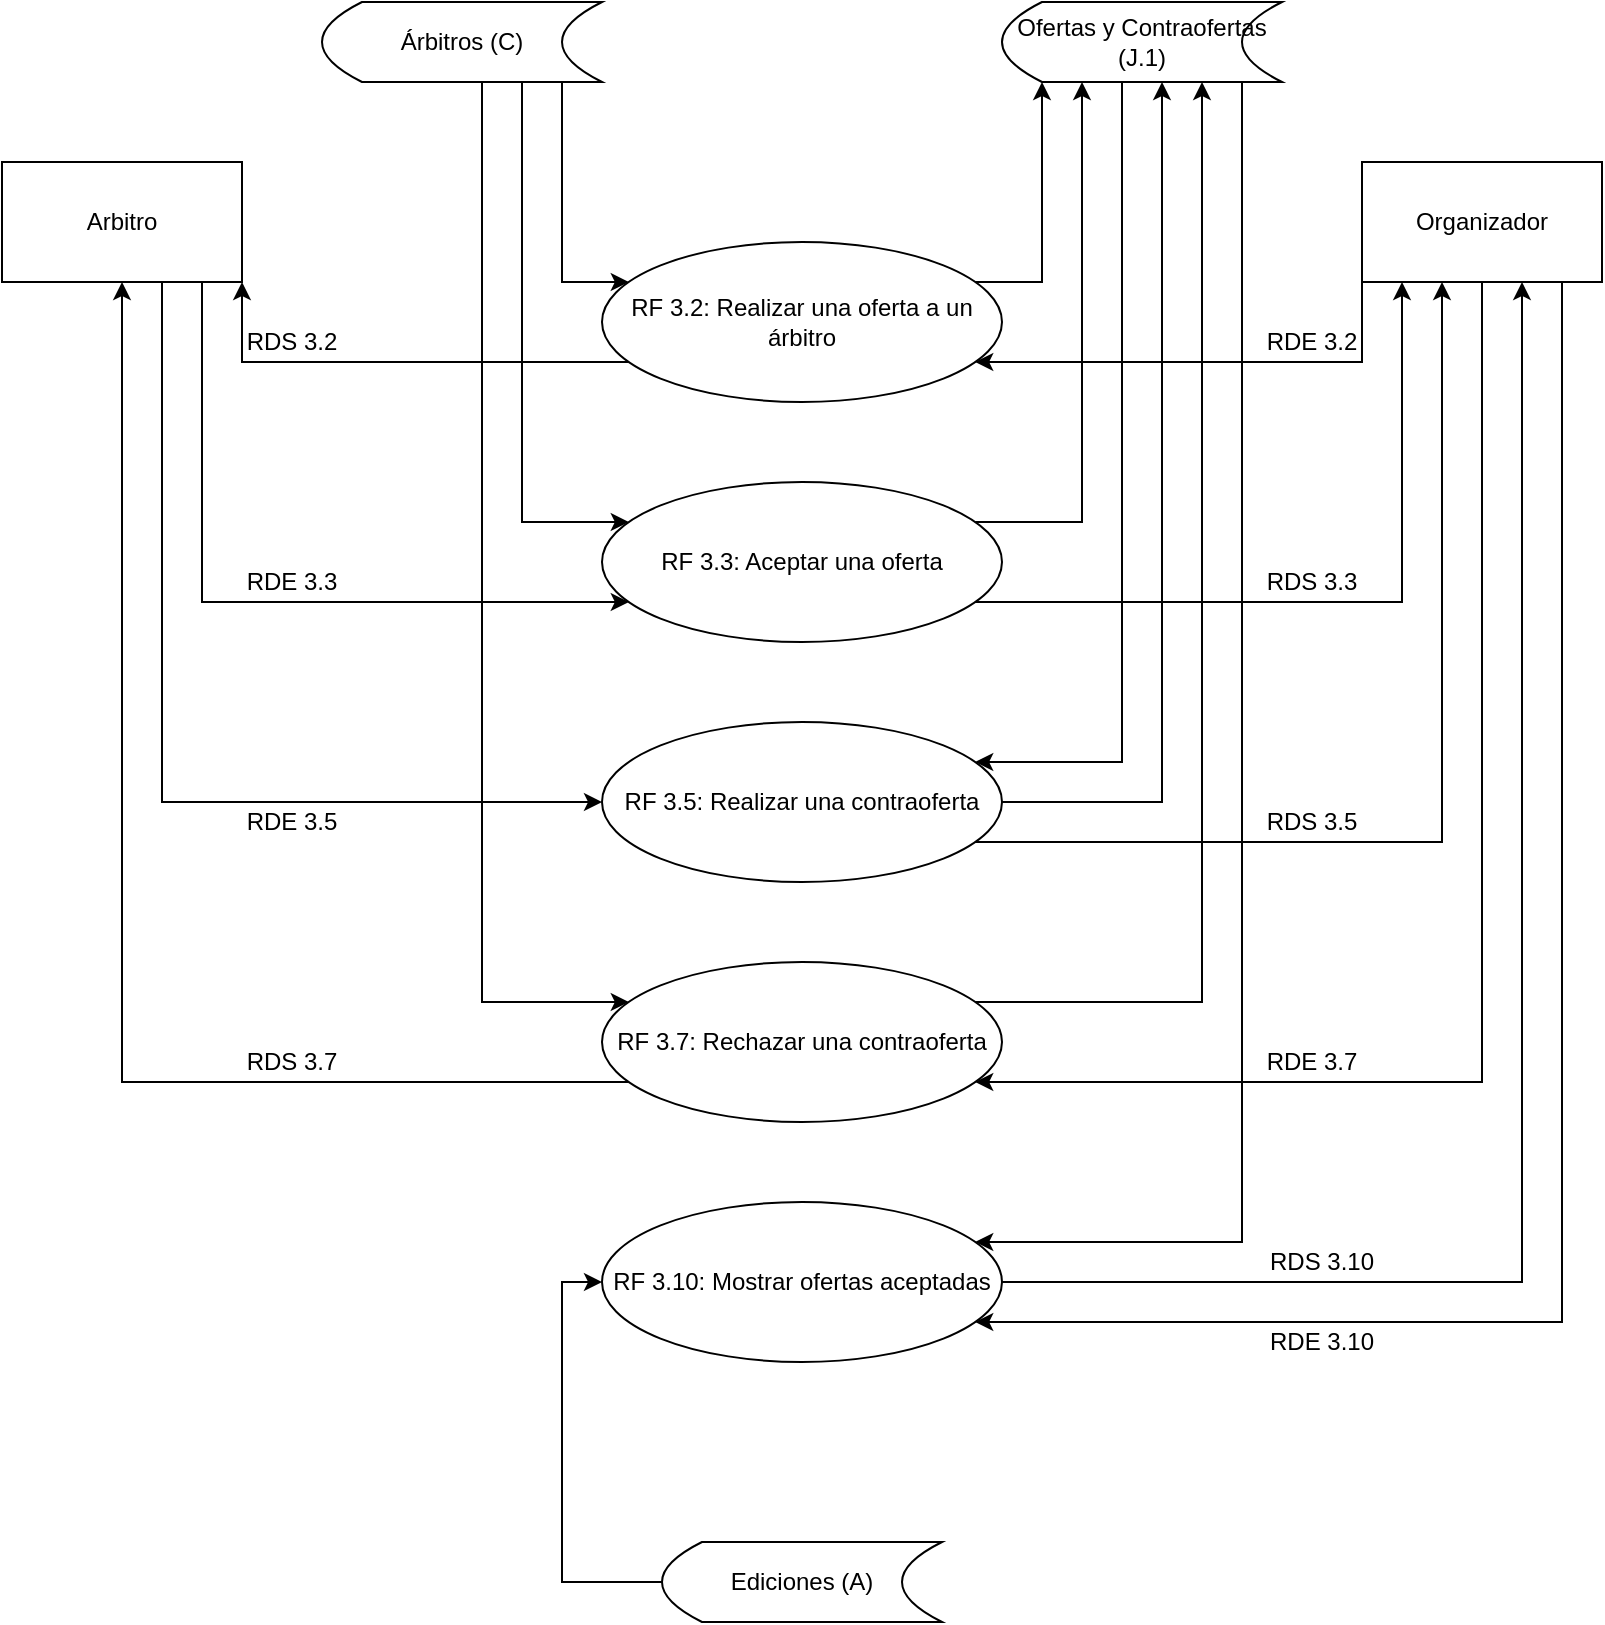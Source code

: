 <mxfile version="13.10.9" type="google"><diagram id="-1lI9y_KnelKAw2GBhCs" name="Page-1"><mxGraphModel dx="1662" dy="763" grid="1" gridSize="10" guides="1" tooltips="1" connect="1" arrows="1" fold="1" page="1" pageScale="1" pageWidth="827" pageHeight="1169" math="0" shadow="0"><root><mxCell id="0"/><mxCell id="1" parent="0"/><mxCell id="uRA6pXAWBMnONyJXTY71-15" style="edgeStyle=orthogonalEdgeStyle;rounded=0;orthogonalLoop=1;jettySize=auto;html=1;" parent="1" source="uRA6pXAWBMnONyJXTY71-1" target="uRA6pXAWBMnONyJXTY71-4" edge="1"><mxGeometry relative="1" as="geometry"><Array as="points"><mxPoint x="120" y="380"/></Array></mxGeometry></mxCell><mxCell id="uRA6pXAWBMnONyJXTY71-17" style="edgeStyle=orthogonalEdgeStyle;rounded=0;orthogonalLoop=1;jettySize=auto;html=1;" parent="1" source="uRA6pXAWBMnONyJXTY71-1" target="uRA6pXAWBMnONyJXTY71-7" edge="1"><mxGeometry relative="1" as="geometry"><Array as="points"><mxPoint x="100" y="480"/></Array></mxGeometry></mxCell><mxCell id="uRA6pXAWBMnONyJXTY71-1" value="&lt;div&gt;Arbitro&lt;/div&gt;" style="rounded=0;whiteSpace=wrap;html=1;" parent="1" vertex="1"><mxGeometry x="20" y="160" width="120" height="60" as="geometry"/></mxCell><mxCell id="uRA6pXAWBMnONyJXTY71-14" style="edgeStyle=orthogonalEdgeStyle;rounded=0;orthogonalLoop=1;jettySize=auto;html=1;" parent="1" source="uRA6pXAWBMnONyJXTY71-2" target="uRA6pXAWBMnONyJXTY71-3" edge="1"><mxGeometry relative="1" as="geometry"><Array as="points"><mxPoint x="700" y="260"/></Array></mxGeometry></mxCell><mxCell id="uRA6pXAWBMnONyJXTY71-16" style="edgeStyle=orthogonalEdgeStyle;rounded=0;orthogonalLoop=1;jettySize=auto;html=1;" parent="1" source="uRA6pXAWBMnONyJXTY71-4" target="uRA6pXAWBMnONyJXTY71-2" edge="1"><mxGeometry relative="1" as="geometry"><mxPoint x="660" y="290" as="sourcePoint"/><Array as="points"><mxPoint x="720" y="380"/></Array></mxGeometry></mxCell><mxCell id="uRA6pXAWBMnONyJXTY71-19" style="edgeStyle=orthogonalEdgeStyle;rounded=0;orthogonalLoop=1;jettySize=auto;html=1;" parent="1" source="uRA6pXAWBMnONyJXTY71-2" target="uRA6pXAWBMnONyJXTY71-6" edge="1"><mxGeometry relative="1" as="geometry"><Array as="points"><mxPoint x="760" y="620"/></Array></mxGeometry></mxCell><mxCell id="uRA6pXAWBMnONyJXTY71-22" style="edgeStyle=orthogonalEdgeStyle;rounded=0;orthogonalLoop=1;jettySize=auto;html=1;" parent="1" source="uRA6pXAWBMnONyJXTY71-2" target="uRA6pXAWBMnONyJXTY71-5" edge="1"><mxGeometry relative="1" as="geometry"><mxPoint x="530" y="740" as="targetPoint"/><Array as="points"><mxPoint x="800" y="740"/></Array></mxGeometry></mxCell><mxCell id="uRA6pXAWBMnONyJXTY71-2" value="&lt;div&gt;Organizador&lt;/div&gt;" style="rounded=0;whiteSpace=wrap;html=1;" parent="1" vertex="1"><mxGeometry x="700" y="160" width="120" height="60" as="geometry"/></mxCell><mxCell id="uRA6pXAWBMnONyJXTY71-13" style="edgeStyle=orthogonalEdgeStyle;rounded=0;orthogonalLoop=1;jettySize=auto;html=1;" parent="1" source="uRA6pXAWBMnONyJXTY71-3" target="uRA6pXAWBMnONyJXTY71-1" edge="1"><mxGeometry relative="1" as="geometry"><Array as="points"><mxPoint x="140" y="260"/></Array></mxGeometry></mxCell><mxCell id="uRA6pXAWBMnONyJXTY71-26" style="edgeStyle=orthogonalEdgeStyle;rounded=0;orthogonalLoop=1;jettySize=auto;html=1;" parent="1" source="uRA6pXAWBMnONyJXTY71-3" target="uRA6pXAWBMnONyJXTY71-24" edge="1"><mxGeometry relative="1" as="geometry"><Array as="points"><mxPoint x="540" y="220"/></Array></mxGeometry></mxCell><mxCell id="uRA6pXAWBMnONyJXTY71-3" value="RF 3.2: Realizar una oferta a un árbitro" style="ellipse;whiteSpace=wrap;html=1;" parent="1" vertex="1"><mxGeometry x="320" y="200" width="200" height="80" as="geometry"/></mxCell><mxCell id="uRA6pXAWBMnONyJXTY71-29" style="edgeStyle=orthogonalEdgeStyle;rounded=0;orthogonalLoop=1;jettySize=auto;html=1;" parent="1" source="uRA6pXAWBMnONyJXTY71-4" target="uRA6pXAWBMnONyJXTY71-24" edge="1"><mxGeometry relative="1" as="geometry"><Array as="points"><mxPoint x="560" y="340"/></Array></mxGeometry></mxCell><mxCell id="uRA6pXAWBMnONyJXTY71-4" value="&lt;div&gt;RF 3.3: Aceptar una oferta&lt;/div&gt;" style="ellipse;whiteSpace=wrap;html=1;" parent="1" vertex="1"><mxGeometry x="320" y="320" width="200" height="80" as="geometry"/></mxCell><mxCell id="uRA6pXAWBMnONyJXTY71-21" style="edgeStyle=orthogonalEdgeStyle;rounded=0;orthogonalLoop=1;jettySize=auto;html=1;" parent="1" source="uRA6pXAWBMnONyJXTY71-5" target="uRA6pXAWBMnONyJXTY71-2" edge="1"><mxGeometry relative="1" as="geometry"><Array as="points"><mxPoint x="780" y="720"/></Array></mxGeometry></mxCell><mxCell id="uRA6pXAWBMnONyJXTY71-5" value="RF 3.10: Mostrar ofertas aceptadas" style="ellipse;whiteSpace=wrap;html=1;" parent="1" vertex="1"><mxGeometry x="320" y="680" width="200" height="80" as="geometry"/></mxCell><mxCell id="uRA6pXAWBMnONyJXTY71-20" style="edgeStyle=orthogonalEdgeStyle;rounded=0;orthogonalLoop=1;jettySize=auto;html=1;" parent="1" source="uRA6pXAWBMnONyJXTY71-6" target="uRA6pXAWBMnONyJXTY71-1" edge="1"><mxGeometry relative="1" as="geometry"><Array as="points"><mxPoint x="80" y="620"/></Array></mxGeometry></mxCell><mxCell id="uRA6pXAWBMnONyJXTY71-36" style="edgeStyle=orthogonalEdgeStyle;rounded=0;orthogonalLoop=1;jettySize=auto;html=1;" parent="1" source="uRA6pXAWBMnONyJXTY71-6" target="uRA6pXAWBMnONyJXTY71-24" edge="1"><mxGeometry relative="1" as="geometry"><Array as="points"><mxPoint x="620" y="580"/></Array></mxGeometry></mxCell><mxCell id="uRA6pXAWBMnONyJXTY71-6" value="RF 3.7: Rechazar una contraoferta" style="ellipse;whiteSpace=wrap;html=1;" parent="1" vertex="1"><mxGeometry x="320" y="560" width="200" height="80" as="geometry"/></mxCell><mxCell id="uRA6pXAWBMnONyJXTY71-18" style="edgeStyle=orthogonalEdgeStyle;rounded=0;orthogonalLoop=1;jettySize=auto;html=1;" parent="1" source="uRA6pXAWBMnONyJXTY71-7" target="uRA6pXAWBMnONyJXTY71-2" edge="1"><mxGeometry relative="1" as="geometry"><mxPoint x="720" y="240" as="targetPoint"/><Array as="points"><mxPoint x="740" y="500"/></Array></mxGeometry></mxCell><mxCell id="uRA6pXAWBMnONyJXTY71-33" style="edgeStyle=orthogonalEdgeStyle;rounded=0;orthogonalLoop=1;jettySize=auto;html=1;" parent="1" source="uRA6pXAWBMnONyJXTY71-7" target="uRA6pXAWBMnONyJXTY71-24" edge="1"><mxGeometry relative="1" as="geometry"><Array as="points"><mxPoint x="600" y="480"/></Array></mxGeometry></mxCell><mxCell id="uRA6pXAWBMnONyJXTY71-7" value="RF 3.5: Realizar una contraoferta" style="ellipse;whiteSpace=wrap;html=1;" parent="1" vertex="1"><mxGeometry x="320" y="440" width="200" height="80" as="geometry"/></mxCell><mxCell id="uRA6pXAWBMnONyJXTY71-25" style="edgeStyle=orthogonalEdgeStyle;rounded=0;orthogonalLoop=1;jettySize=auto;html=1;" parent="1" source="uRA6pXAWBMnONyJXTY71-23" target="uRA6pXAWBMnONyJXTY71-3" edge="1"><mxGeometry relative="1" as="geometry"><Array as="points"><mxPoint x="300" y="220"/></Array></mxGeometry></mxCell><mxCell id="uRA6pXAWBMnONyJXTY71-27" style="edgeStyle=orthogonalEdgeStyle;rounded=0;orthogonalLoop=1;jettySize=auto;html=1;" parent="1" source="uRA6pXAWBMnONyJXTY71-23" target="uRA6pXAWBMnONyJXTY71-4" edge="1"><mxGeometry relative="1" as="geometry"><Array as="points"><mxPoint x="280" y="340"/></Array></mxGeometry></mxCell><mxCell id="uRA6pXAWBMnONyJXTY71-35" style="edgeStyle=orthogonalEdgeStyle;rounded=0;orthogonalLoop=1;jettySize=auto;html=1;" parent="1" source="uRA6pXAWBMnONyJXTY71-23" target="uRA6pXAWBMnONyJXTY71-6" edge="1"><mxGeometry relative="1" as="geometry"><Array as="points"><mxPoint x="260" y="580"/></Array></mxGeometry></mxCell><mxCell id="uRA6pXAWBMnONyJXTY71-23" value="Árbitros (C)" style="shape=dataStorage;whiteSpace=wrap;html=1;fixedSize=1;" parent="1" vertex="1"><mxGeometry x="180" y="80" width="140" height="40" as="geometry"/></mxCell><mxCell id="uRA6pXAWBMnONyJXTY71-32" style="edgeStyle=orthogonalEdgeStyle;rounded=0;orthogonalLoop=1;jettySize=auto;html=1;" parent="1" source="uRA6pXAWBMnONyJXTY71-24" target="uRA6pXAWBMnONyJXTY71-7" edge="1"><mxGeometry relative="1" as="geometry"><Array as="points"><mxPoint x="580" y="460"/></Array></mxGeometry></mxCell><mxCell id="uRA6pXAWBMnONyJXTY71-37" style="edgeStyle=orthogonalEdgeStyle;rounded=0;orthogonalLoop=1;jettySize=auto;html=1;" parent="1" source="uRA6pXAWBMnONyJXTY71-24" target="uRA6pXAWBMnONyJXTY71-5" edge="1"><mxGeometry relative="1" as="geometry"><Array as="points"><mxPoint x="640" y="700"/></Array></mxGeometry></mxCell><mxCell id="uRA6pXAWBMnONyJXTY71-24" value="&lt;div&gt;Ofertas y Contraofertas&lt;/div&gt;&lt;div&gt; (J.1)&lt;/div&gt;" style="shape=dataStorage;whiteSpace=wrap;html=1;fixedSize=1;" parent="1" vertex="1"><mxGeometry x="520" y="80" width="140" height="40" as="geometry"/></mxCell><mxCell id="uRA6pXAWBMnONyJXTY71-43" value="RDS 3.3" style="text;html=1;strokeColor=none;fillColor=none;align=center;verticalAlign=middle;whiteSpace=wrap;rounded=0;" parent="1" vertex="1"><mxGeometry x="650" y="360" width="50" height="20" as="geometry"/></mxCell><mxCell id="uRA6pXAWBMnONyJXTY71-44" value="RDS 3.7" style="text;html=1;strokeColor=none;fillColor=none;align=center;verticalAlign=middle;whiteSpace=wrap;rounded=0;" parent="1" vertex="1"><mxGeometry x="140" y="600" width="50" height="20" as="geometry"/></mxCell><mxCell id="uRA6pXAWBMnONyJXTY71-45" value="RDE 3.5" style="text;html=1;strokeColor=none;fillColor=none;align=center;verticalAlign=middle;whiteSpace=wrap;rounded=0;" parent="1" vertex="1"><mxGeometry x="140" y="480" width="50" height="20" as="geometry"/></mxCell><mxCell id="uRA6pXAWBMnONyJXTY71-46" value="RDE 3.3" style="text;html=1;strokeColor=none;fillColor=none;align=center;verticalAlign=middle;whiteSpace=wrap;rounded=0;" parent="1" vertex="1"><mxGeometry x="140" y="360" width="50" height="20" as="geometry"/></mxCell><mxCell id="uRA6pXAWBMnONyJXTY71-47" value="RDS 3.2" style="text;html=1;strokeColor=none;fillColor=none;align=center;verticalAlign=middle;whiteSpace=wrap;rounded=0;" parent="1" vertex="1"><mxGeometry x="140" y="240" width="50" height="20" as="geometry"/></mxCell><mxCell id="uRA6pXAWBMnONyJXTY71-48" value="RDE 3.2" style="text;html=1;strokeColor=none;fillColor=none;align=center;verticalAlign=middle;whiteSpace=wrap;rounded=0;" parent="1" vertex="1"><mxGeometry x="650" y="240" width="50" height="20" as="geometry"/></mxCell><mxCell id="uRA6pXAWBMnONyJXTY71-51" value="RDS 3.5" style="text;html=1;strokeColor=none;fillColor=none;align=center;verticalAlign=middle;whiteSpace=wrap;rounded=0;" parent="1" vertex="1"><mxGeometry x="650" y="480" width="50" height="20" as="geometry"/></mxCell><mxCell id="uRA6pXAWBMnONyJXTY71-52" value="RDE 3.7" style="text;html=1;strokeColor=none;fillColor=none;align=center;verticalAlign=middle;whiteSpace=wrap;rounded=0;" parent="1" vertex="1"><mxGeometry x="650" y="600" width="50" height="20" as="geometry"/></mxCell><mxCell id="uRA6pXAWBMnONyJXTY71-53" value="RDS 3.10" style="text;html=1;strokeColor=none;fillColor=none;align=center;verticalAlign=middle;whiteSpace=wrap;rounded=0;" parent="1" vertex="1"><mxGeometry x="650" y="700" width="60" height="20" as="geometry"/></mxCell><mxCell id="uRA6pXAWBMnONyJXTY71-54" value="RDE 3.10" style="text;html=1;strokeColor=none;fillColor=none;align=center;verticalAlign=middle;whiteSpace=wrap;rounded=0;" parent="1" vertex="1"><mxGeometry x="650" y="740" width="60" height="20" as="geometry"/></mxCell><mxCell id="QnLiJkDlhR6CCtjth7JX-3" style="edgeStyle=orthogonalEdgeStyle;rounded=0;orthogonalLoop=1;jettySize=auto;html=1;" parent="1" source="QnLiJkDlhR6CCtjth7JX-1" target="uRA6pXAWBMnONyJXTY71-5" edge="1"><mxGeometry relative="1" as="geometry"><Array as="points"><mxPoint x="300" y="720"/></Array></mxGeometry></mxCell><mxCell id="QnLiJkDlhR6CCtjth7JX-1" value="Ediciones (A)" style="shape=dataStorage;whiteSpace=wrap;html=1;fixedSize=1;" parent="1" vertex="1"><mxGeometry x="350" y="850" width="140" height="40" as="geometry"/></mxCell></root></mxGraphModel></diagram></mxfile>
